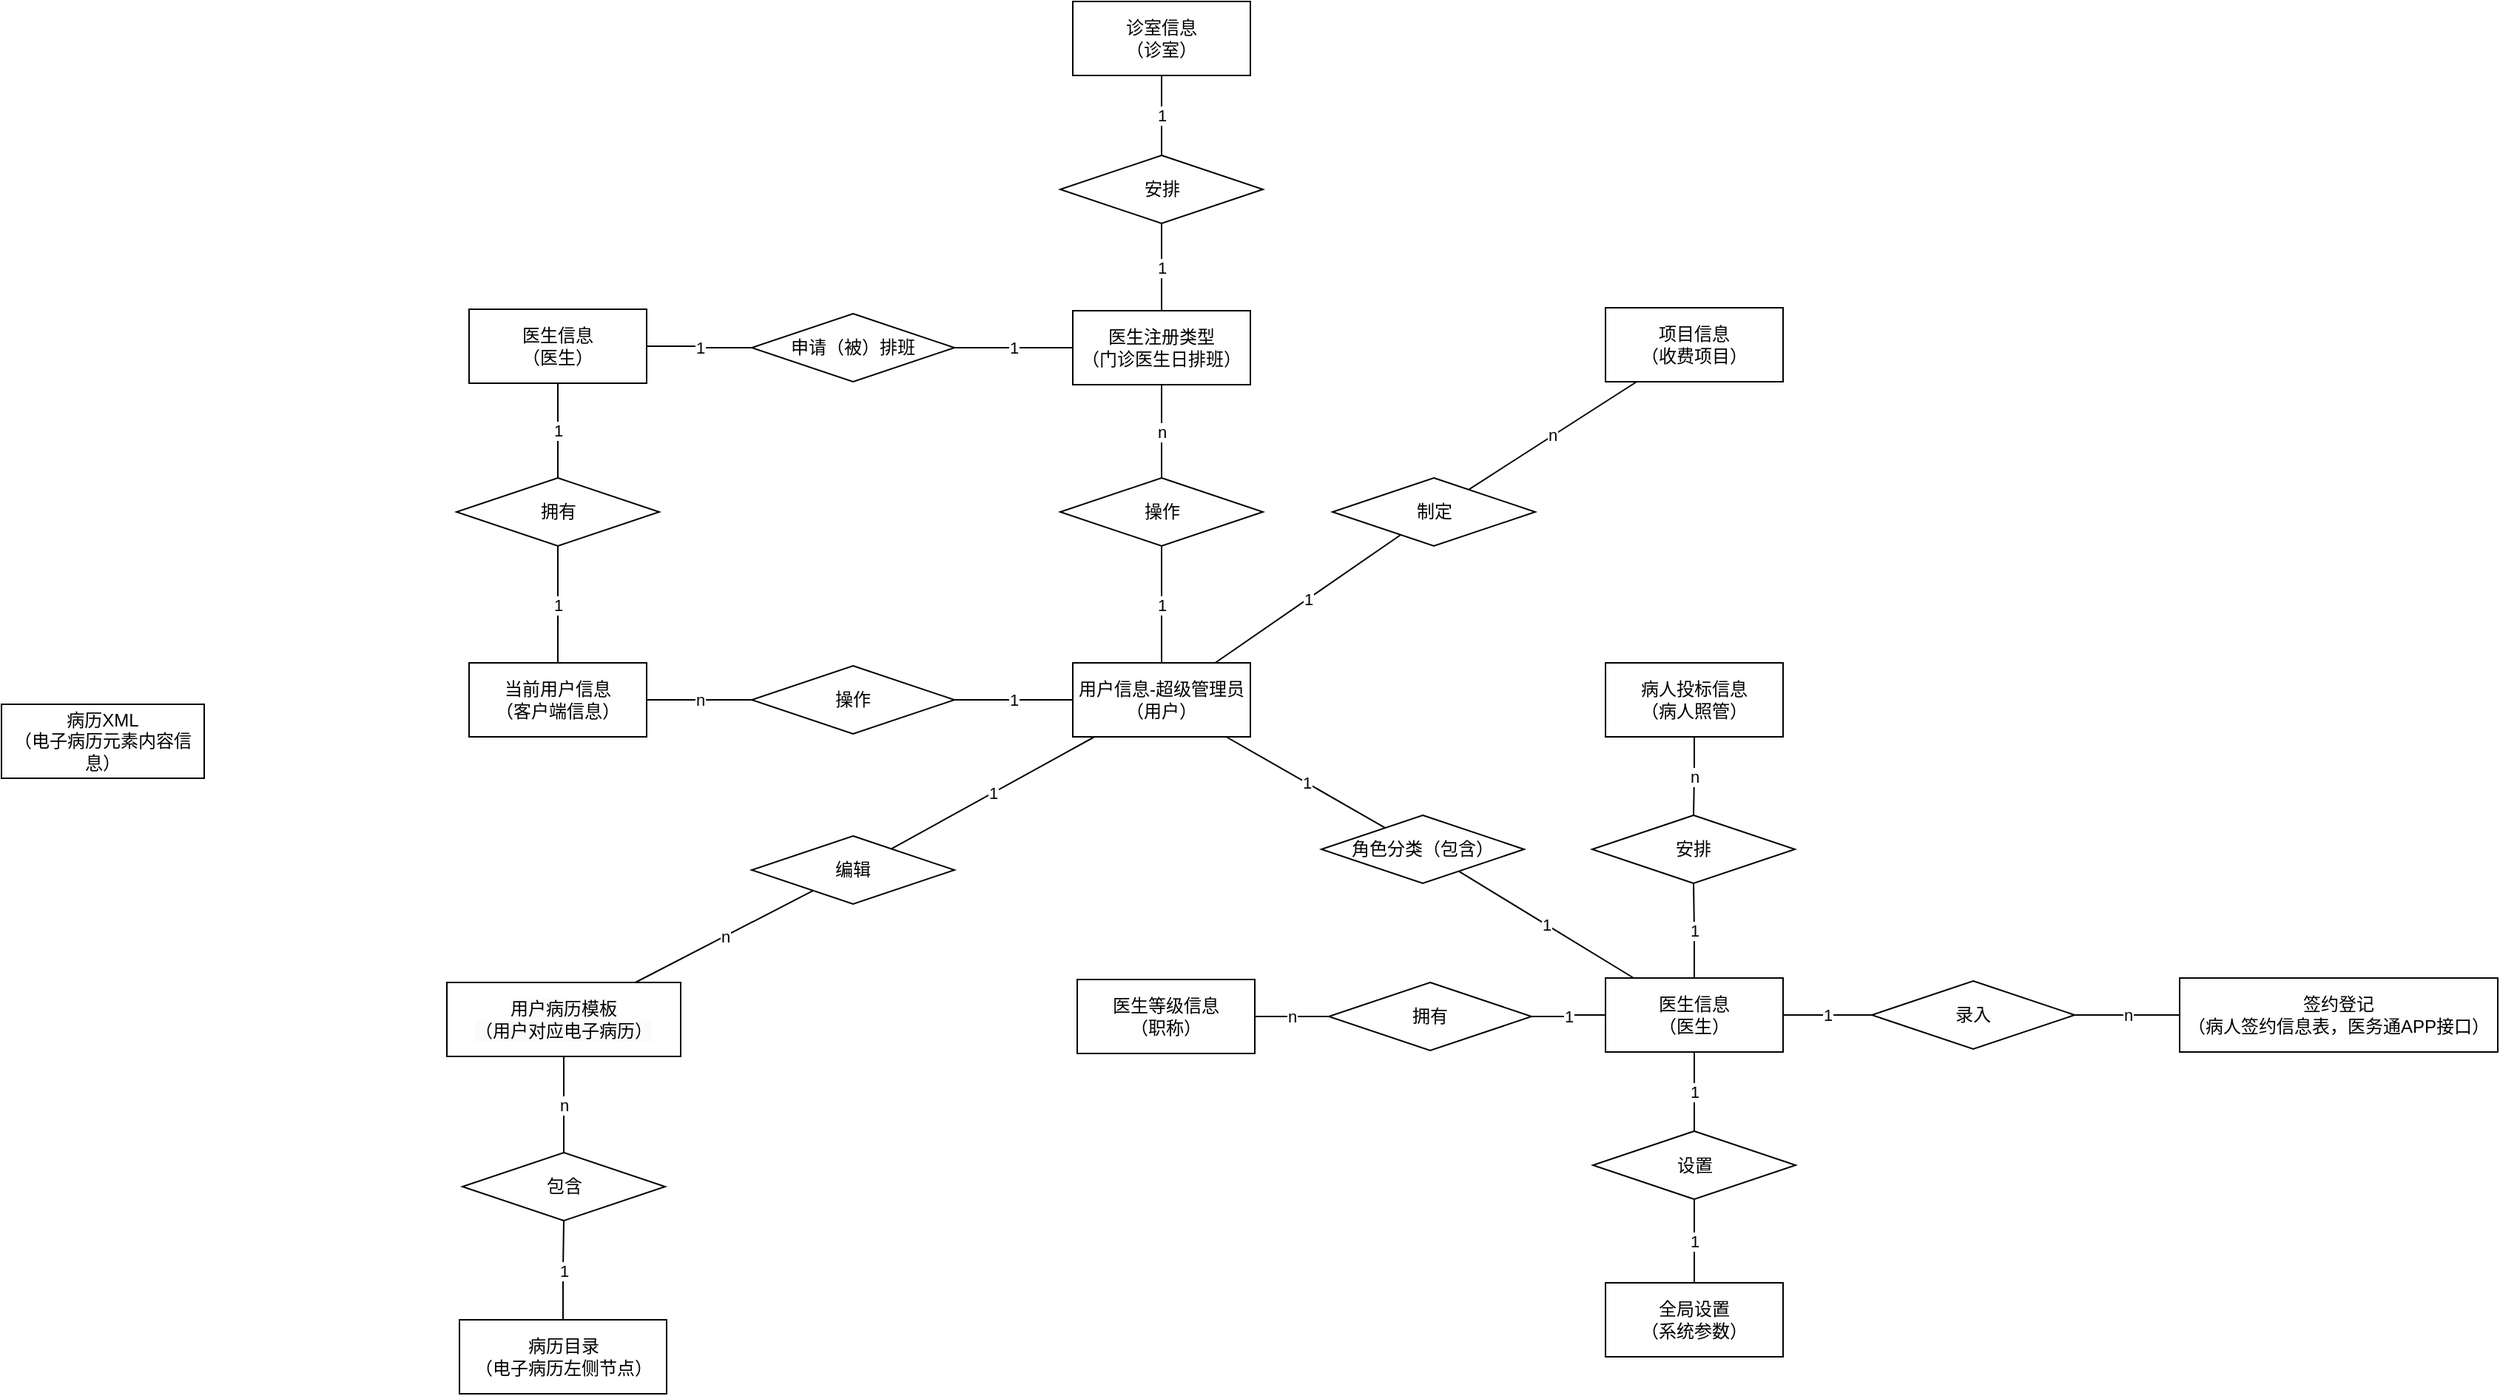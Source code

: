 <mxfile version="24.7.4">
  <diagram name="第 1 页" id="78033s9l0AK3vR_pznim">
    <mxGraphModel dx="3676" dy="2988" grid="0" gridSize="10" guides="1" tooltips="1" connect="1" arrows="1" fold="1" page="1" pageScale="1" pageWidth="827" pageHeight="1169" math="0" shadow="0">
      <root>
        <mxCell id="0" />
        <mxCell id="1" parent="0" />
        <mxCell id="rbatr0RZPFqrajTzZ2mt-5" value="1" style="edgeStyle=orthogonalEdgeStyle;rounded=0;orthogonalLoop=1;jettySize=auto;html=1;endArrow=none;endFill=0;" edge="1" parent="1" source="rbatr0RZPFqrajTzZ2mt-1" target="rbatr0RZPFqrajTzZ2mt-4">
          <mxGeometry relative="1" as="geometry" />
        </mxCell>
        <mxCell id="rbatr0RZPFqrajTzZ2mt-10" value="1" style="edgeStyle=orthogonalEdgeStyle;rounded=0;orthogonalLoop=1;jettySize=auto;html=1;endArrow=none;endFill=0;" edge="1" parent="1" source="rbatr0RZPFqrajTzZ2mt-1" target="rbatr0RZPFqrajTzZ2mt-9">
          <mxGeometry relative="1" as="geometry" />
        </mxCell>
        <mxCell id="rbatr0RZPFqrajTzZ2mt-14" value="1" style="edgeStyle=orthogonalEdgeStyle;rounded=0;orthogonalLoop=1;jettySize=auto;html=1;endArrow=none;endFill=0;" edge="1" parent="1" source="rbatr0RZPFqrajTzZ2mt-1" target="rbatr0RZPFqrajTzZ2mt-13">
          <mxGeometry relative="1" as="geometry" />
        </mxCell>
        <mxCell id="rbatr0RZPFqrajTzZ2mt-19" value="1" style="edgeStyle=orthogonalEdgeStyle;rounded=0;orthogonalLoop=1;jettySize=auto;html=1;endArrow=none;endFill=0;" edge="1" parent="1" source="rbatr0RZPFqrajTzZ2mt-1" target="rbatr0RZPFqrajTzZ2mt-18">
          <mxGeometry relative="1" as="geometry" />
        </mxCell>
        <mxCell id="rbatr0RZPFqrajTzZ2mt-1" value="&lt;div&gt;&lt;span style=&quot;background-color: initial;&quot;&gt;医生信息&lt;/span&gt;&lt;/div&gt;&lt;div&gt;（医生）&lt;/div&gt;" style="rounded=0;whiteSpace=wrap;html=1;" vertex="1" parent="1">
          <mxGeometry x="-681" y="-711" width="120" height="50" as="geometry" />
        </mxCell>
        <mxCell id="rbatr0RZPFqrajTzZ2mt-3" value="签约登记&lt;div&gt;（病人签约信息表，医务通APP接口）&lt;/div&gt;" style="rounded=0;whiteSpace=wrap;html=1;" vertex="1" parent="1">
          <mxGeometry x="-293" y="-711" width="215" height="50" as="geometry" />
        </mxCell>
        <mxCell id="rbatr0RZPFqrajTzZ2mt-6" value="n" style="edgeStyle=orthogonalEdgeStyle;rounded=0;orthogonalLoop=1;jettySize=auto;html=1;endArrow=none;endFill=0;" edge="1" parent="1" source="rbatr0RZPFqrajTzZ2mt-4" target="rbatr0RZPFqrajTzZ2mt-3">
          <mxGeometry relative="1" as="geometry" />
        </mxCell>
        <mxCell id="rbatr0RZPFqrajTzZ2mt-4" value="录入" style="rhombus;whiteSpace=wrap;html=1;" vertex="1" parent="1">
          <mxGeometry x="-501" y="-709" width="137" height="46" as="geometry" />
        </mxCell>
        <mxCell id="rbatr0RZPFqrajTzZ2mt-8" value="全局设置&lt;div&gt;（系统参数）&lt;/div&gt;" style="rounded=0;whiteSpace=wrap;html=1;" vertex="1" parent="1">
          <mxGeometry x="-681" y="-505" width="120" height="50" as="geometry" />
        </mxCell>
        <mxCell id="rbatr0RZPFqrajTzZ2mt-11" value="1" style="edgeStyle=orthogonalEdgeStyle;rounded=0;orthogonalLoop=1;jettySize=auto;html=1;endArrow=none;endFill=0;" edge="1" parent="1" source="rbatr0RZPFqrajTzZ2mt-9" target="rbatr0RZPFqrajTzZ2mt-8">
          <mxGeometry relative="1" as="geometry" />
        </mxCell>
        <mxCell id="rbatr0RZPFqrajTzZ2mt-9" value="设置" style="rhombus;whiteSpace=wrap;html=1;" vertex="1" parent="1">
          <mxGeometry x="-689.5" y="-607.5" width="137" height="46" as="geometry" />
        </mxCell>
        <mxCell id="rbatr0RZPFqrajTzZ2mt-12" value="医生等级信息&lt;div&gt;（职称）&lt;/div&gt;" style="rounded=0;whiteSpace=wrap;html=1;" vertex="1" parent="1">
          <mxGeometry x="-1038" y="-710" width="120" height="50" as="geometry" />
        </mxCell>
        <mxCell id="rbatr0RZPFqrajTzZ2mt-15" value="n" style="edgeStyle=orthogonalEdgeStyle;rounded=0;orthogonalLoop=1;jettySize=auto;html=1;endArrow=none;endFill=0;" edge="1" parent="1" source="rbatr0RZPFqrajTzZ2mt-13" target="rbatr0RZPFqrajTzZ2mt-12">
          <mxGeometry relative="1" as="geometry" />
        </mxCell>
        <mxCell id="rbatr0RZPFqrajTzZ2mt-13" value="拥有" style="rhombus;whiteSpace=wrap;html=1;" vertex="1" parent="1">
          <mxGeometry x="-868" y="-708" width="137" height="46" as="geometry" />
        </mxCell>
        <mxCell id="rbatr0RZPFqrajTzZ2mt-20" value="n" style="edgeStyle=orthogonalEdgeStyle;rounded=0;orthogonalLoop=1;jettySize=auto;html=1;endArrow=none;endFill=0;" edge="1" parent="1" source="rbatr0RZPFqrajTzZ2mt-17" target="rbatr0RZPFqrajTzZ2mt-18">
          <mxGeometry relative="1" as="geometry" />
        </mxCell>
        <mxCell id="rbatr0RZPFqrajTzZ2mt-17" value="病人投标信息&lt;div&gt;（病人照管）&lt;/div&gt;" style="rounded=0;whiteSpace=wrap;html=1;" vertex="1" parent="1">
          <mxGeometry x="-681" y="-924" width="120" height="50" as="geometry" />
        </mxCell>
        <mxCell id="rbatr0RZPFqrajTzZ2mt-18" value="安排" style="rhombus;whiteSpace=wrap;html=1;" vertex="1" parent="1">
          <mxGeometry x="-690" y="-821" width="137" height="46" as="geometry" />
        </mxCell>
        <mxCell id="rbatr0RZPFqrajTzZ2mt-23" value="1" style="rounded=0;orthogonalLoop=1;jettySize=auto;html=1;endArrow=none;endFill=0;" edge="1" parent="1" source="rbatr0RZPFqrajTzZ2mt-21" target="rbatr0RZPFqrajTzZ2mt-22">
          <mxGeometry relative="1" as="geometry" />
        </mxCell>
        <mxCell id="rbatr0RZPFqrajTzZ2mt-27" value="1" style="edgeStyle=orthogonalEdgeStyle;rounded=0;orthogonalLoop=1;jettySize=auto;html=1;endArrow=none;endFill=0;" edge="1" parent="1" source="rbatr0RZPFqrajTzZ2mt-21" target="rbatr0RZPFqrajTzZ2mt-26">
          <mxGeometry relative="1" as="geometry" />
        </mxCell>
        <mxCell id="rbatr0RZPFqrajTzZ2mt-35" value="1" style="edgeStyle=orthogonalEdgeStyle;rounded=0;orthogonalLoop=1;jettySize=auto;html=1;endArrow=none;endFill=0;" edge="1" parent="1" source="rbatr0RZPFqrajTzZ2mt-21" target="rbatr0RZPFqrajTzZ2mt-34">
          <mxGeometry relative="1" as="geometry" />
        </mxCell>
        <mxCell id="rbatr0RZPFqrajTzZ2mt-47" value="1" style="rounded=0;orthogonalLoop=1;jettySize=auto;html=1;endArrow=none;endFill=0;" edge="1" parent="1" source="rbatr0RZPFqrajTzZ2mt-21" target="rbatr0RZPFqrajTzZ2mt-46">
          <mxGeometry relative="1" as="geometry" />
        </mxCell>
        <mxCell id="rbatr0RZPFqrajTzZ2mt-51" value="1" style="rounded=0;orthogonalLoop=1;jettySize=auto;html=1;endArrow=none;endFill=0;" edge="1" parent="1" source="rbatr0RZPFqrajTzZ2mt-21" target="rbatr0RZPFqrajTzZ2mt-50">
          <mxGeometry relative="1" as="geometry" />
        </mxCell>
        <mxCell id="rbatr0RZPFqrajTzZ2mt-21" value="用户信息-超级管理员&lt;div&gt;（用户）&lt;/div&gt;" style="rounded=0;whiteSpace=wrap;html=1;" vertex="1" parent="1">
          <mxGeometry x="-1041" y="-924" width="120" height="50" as="geometry" />
        </mxCell>
        <mxCell id="rbatr0RZPFqrajTzZ2mt-24" value="1" style="rounded=0;orthogonalLoop=1;jettySize=auto;html=1;endArrow=none;endFill=0;" edge="1" parent="1" source="rbatr0RZPFqrajTzZ2mt-22" target="rbatr0RZPFqrajTzZ2mt-1">
          <mxGeometry relative="1" as="geometry" />
        </mxCell>
        <mxCell id="rbatr0RZPFqrajTzZ2mt-22" value="角色分类（包含）" style="rhombus;whiteSpace=wrap;html=1;" vertex="1" parent="1">
          <mxGeometry x="-873" y="-821" width="137" height="46" as="geometry" />
        </mxCell>
        <mxCell id="rbatr0RZPFqrajTzZ2mt-28" value="n" style="edgeStyle=orthogonalEdgeStyle;rounded=0;orthogonalLoop=1;jettySize=auto;html=1;endArrow=none;endFill=0;" edge="1" parent="1" source="rbatr0RZPFqrajTzZ2mt-25" target="rbatr0RZPFqrajTzZ2mt-26">
          <mxGeometry relative="1" as="geometry" />
        </mxCell>
        <mxCell id="rbatr0RZPFqrajTzZ2mt-25" value="当前用户信息&lt;div&gt;（客户端信息）&lt;/div&gt;" style="rounded=0;whiteSpace=wrap;html=1;" vertex="1" parent="1">
          <mxGeometry x="-1449" y="-924" width="120" height="50" as="geometry" />
        </mxCell>
        <mxCell id="rbatr0RZPFqrajTzZ2mt-26" value="操作" style="rhombus;whiteSpace=wrap;html=1;" vertex="1" parent="1">
          <mxGeometry x="-1258" y="-922" width="137" height="46" as="geometry" />
        </mxCell>
        <mxCell id="rbatr0RZPFqrajTzZ2mt-31" value="1" style="edgeStyle=orthogonalEdgeStyle;rounded=0;orthogonalLoop=1;jettySize=auto;html=1;endArrow=none;endFill=0;" edge="1" parent="1" source="rbatr0RZPFqrajTzZ2mt-29" target="rbatr0RZPFqrajTzZ2mt-30">
          <mxGeometry relative="1" as="geometry" />
        </mxCell>
        <mxCell id="rbatr0RZPFqrajTzZ2mt-38" value="1" style="edgeStyle=orthogonalEdgeStyle;rounded=0;orthogonalLoop=1;jettySize=auto;html=1;endArrow=none;endFill=0;" edge="1" parent="1" source="rbatr0RZPFqrajTzZ2mt-29" target="rbatr0RZPFqrajTzZ2mt-37">
          <mxGeometry relative="1" as="geometry" />
        </mxCell>
        <mxCell id="rbatr0RZPFqrajTzZ2mt-29" value="&lt;div&gt;&lt;span style=&quot;background-color: initial;&quot;&gt;医生信息&lt;/span&gt;&lt;/div&gt;&lt;div&gt;（医生）&lt;/div&gt;" style="rounded=0;whiteSpace=wrap;html=1;" vertex="1" parent="1">
          <mxGeometry x="-1449" y="-1163" width="120" height="50" as="geometry" />
        </mxCell>
        <mxCell id="rbatr0RZPFqrajTzZ2mt-32" value="1" style="edgeStyle=orthogonalEdgeStyle;rounded=0;orthogonalLoop=1;jettySize=auto;html=1;endArrow=none;endFill=0;" edge="1" parent="1" source="rbatr0RZPFqrajTzZ2mt-30" target="rbatr0RZPFqrajTzZ2mt-25">
          <mxGeometry relative="1" as="geometry" />
        </mxCell>
        <mxCell id="rbatr0RZPFqrajTzZ2mt-30" value="拥有" style="rhombus;whiteSpace=wrap;html=1;" vertex="1" parent="1">
          <mxGeometry x="-1457.5" y="-1049" width="137" height="46" as="geometry" />
        </mxCell>
        <mxCell id="rbatr0RZPFqrajTzZ2mt-36" value="n" style="edgeStyle=orthogonalEdgeStyle;rounded=0;orthogonalLoop=1;jettySize=auto;html=1;endArrow=none;endFill=0;" edge="1" parent="1" source="rbatr0RZPFqrajTzZ2mt-33" target="rbatr0RZPFqrajTzZ2mt-34">
          <mxGeometry relative="1" as="geometry" />
        </mxCell>
        <mxCell id="rbatr0RZPFqrajTzZ2mt-40" value="1" style="edgeStyle=orthogonalEdgeStyle;rounded=0;orthogonalLoop=1;jettySize=auto;html=1;endArrow=none;endFill=0;" edge="1" parent="1" source="rbatr0RZPFqrajTzZ2mt-33" target="rbatr0RZPFqrajTzZ2mt-37">
          <mxGeometry relative="1" as="geometry" />
        </mxCell>
        <mxCell id="rbatr0RZPFqrajTzZ2mt-43" value="1" style="edgeStyle=orthogonalEdgeStyle;rounded=0;orthogonalLoop=1;jettySize=auto;html=1;endArrow=none;endFill=0;" edge="1" parent="1" source="rbatr0RZPFqrajTzZ2mt-33" target="rbatr0RZPFqrajTzZ2mt-42">
          <mxGeometry relative="1" as="geometry" />
        </mxCell>
        <mxCell id="rbatr0RZPFqrajTzZ2mt-33" value="医生注册类型&lt;div&gt;（门诊医生日排班）&lt;/div&gt;" style="rounded=0;whiteSpace=wrap;html=1;" vertex="1" parent="1">
          <mxGeometry x="-1041" y="-1162" width="120" height="50" as="geometry" />
        </mxCell>
        <mxCell id="rbatr0RZPFqrajTzZ2mt-34" value="操作" style="rhombus;whiteSpace=wrap;html=1;" vertex="1" parent="1">
          <mxGeometry x="-1049.5" y="-1049" width="137" height="46" as="geometry" />
        </mxCell>
        <mxCell id="rbatr0RZPFqrajTzZ2mt-37" value="申请（被）排班" style="rhombus;whiteSpace=wrap;html=1;" vertex="1" parent="1">
          <mxGeometry x="-1258" y="-1160" width="137" height="46" as="geometry" />
        </mxCell>
        <mxCell id="rbatr0RZPFqrajTzZ2mt-44" value="1" style="edgeStyle=orthogonalEdgeStyle;rounded=0;orthogonalLoop=1;jettySize=auto;html=1;endArrow=none;endFill=0;" edge="1" parent="1" source="rbatr0RZPFqrajTzZ2mt-41" target="rbatr0RZPFqrajTzZ2mt-42">
          <mxGeometry relative="1" as="geometry" />
        </mxCell>
        <mxCell id="rbatr0RZPFqrajTzZ2mt-41" value="诊室信息&lt;div&gt;（诊室）&lt;/div&gt;" style="rounded=0;whiteSpace=wrap;html=1;" vertex="1" parent="1">
          <mxGeometry x="-1041" y="-1371" width="120" height="50" as="geometry" />
        </mxCell>
        <mxCell id="rbatr0RZPFqrajTzZ2mt-42" value="安排" style="rhombus;whiteSpace=wrap;html=1;" vertex="1" parent="1">
          <mxGeometry x="-1049.5" y="-1267" width="137" height="46" as="geometry" />
        </mxCell>
        <mxCell id="rbatr0RZPFqrajTzZ2mt-48" value="n" style="rounded=0;orthogonalLoop=1;jettySize=auto;html=1;endArrow=none;endFill=0;" edge="1" parent="1" source="rbatr0RZPFqrajTzZ2mt-45" target="rbatr0RZPFqrajTzZ2mt-46">
          <mxGeometry relative="1" as="geometry" />
        </mxCell>
        <mxCell id="rbatr0RZPFqrajTzZ2mt-45" value=" 项目信息&lt;div&gt;（收费项目）&lt;/div&gt;" style="rounded=0;whiteSpace=wrap;html=1;" vertex="1" parent="1">
          <mxGeometry x="-681" y="-1164" width="120" height="50" as="geometry" />
        </mxCell>
        <mxCell id="rbatr0RZPFqrajTzZ2mt-46" value="制定" style="rhombus;whiteSpace=wrap;html=1;" vertex="1" parent="1">
          <mxGeometry x="-865.5" y="-1049" width="137" height="46" as="geometry" />
        </mxCell>
        <mxCell id="rbatr0RZPFqrajTzZ2mt-57" value="n" style="edgeStyle=orthogonalEdgeStyle;rounded=0;orthogonalLoop=1;jettySize=auto;html=1;endArrow=none;endFill=0;" edge="1" parent="1" source="rbatr0RZPFqrajTzZ2mt-49" target="rbatr0RZPFqrajTzZ2mt-55">
          <mxGeometry relative="1" as="geometry" />
        </mxCell>
        <mxCell id="rbatr0RZPFqrajTzZ2mt-49" value="&lt;br&gt;&lt;span style=&quot;color: rgb(0, 0, 0); font-family: Helvetica; font-size: 12px; font-style: normal; font-variant-ligatures: normal; font-variant-caps: normal; font-weight: 400; letter-spacing: normal; orphans: 2; text-align: center; text-indent: 0px; text-transform: none; widows: 2; word-spacing: 0px; -webkit-text-stroke-width: 0px; white-space: normal; background-color: rgb(251, 251, 251); text-decoration-thickness: initial; text-decoration-style: initial; text-decoration-color: initial; display: inline !important; float: none;&quot;&gt;&lt;br&gt;&lt;/span&gt;&lt;div&gt;&lt;span style=&quot;color: rgb(0, 0, 0); font-family: Helvetica; font-size: 12px; font-style: normal; font-variant-ligatures: normal; font-variant-caps: normal; font-weight: 400; letter-spacing: normal; orphans: 2; text-align: center; text-indent: 0px; text-transform: none; widows: 2; word-spacing: 0px; -webkit-text-stroke-width: 0px; white-space: normal; background-color: rgb(251, 251, 251); text-decoration-thickness: initial; text-decoration-style: initial; text-decoration-color: initial; display: inline !important; float: none;&quot;&gt;用户病历模板&lt;/span&gt;&lt;div style=&quot;forced-color-adjust: none; color: rgb(0, 0, 0); font-family: Helvetica; font-size: 12px; font-style: normal; font-variant-ligatures: normal; font-variant-caps: normal; font-weight: 400; letter-spacing: normal; orphans: 2; text-align: center; text-indent: 0px; text-transform: none; widows: 2; word-spacing: 0px; -webkit-text-stroke-width: 0px; white-space: normal; background-color: rgb(251, 251, 251); text-decoration-thickness: initial; text-decoration-style: initial; text-decoration-color: initial;&quot;&gt;（用户对应电子病历）&lt;/div&gt;&lt;br&gt;&lt;br&gt;&lt;/div&gt;" style="rounded=0;whiteSpace=wrap;html=1;" vertex="1" parent="1">
          <mxGeometry x="-1464" y="-708" width="158" height="50" as="geometry" />
        </mxCell>
        <mxCell id="rbatr0RZPFqrajTzZ2mt-52" value="n" style="rounded=0;orthogonalLoop=1;jettySize=auto;html=1;endArrow=none;endFill=0;" edge="1" parent="1" source="rbatr0RZPFqrajTzZ2mt-50" target="rbatr0RZPFqrajTzZ2mt-49">
          <mxGeometry relative="1" as="geometry" />
        </mxCell>
        <mxCell id="rbatr0RZPFqrajTzZ2mt-50" value="编辑" style="rhombus;whiteSpace=wrap;html=1;" vertex="1" parent="1">
          <mxGeometry x="-1258" y="-807" width="137" height="46" as="geometry" />
        </mxCell>
        <mxCell id="rbatr0RZPFqrajTzZ2mt-56" value="1" style="edgeStyle=orthogonalEdgeStyle;rounded=0;orthogonalLoop=1;jettySize=auto;html=1;endArrow=none;endFill=0;" edge="1" parent="1" source="rbatr0RZPFqrajTzZ2mt-53" target="rbatr0RZPFqrajTzZ2mt-55">
          <mxGeometry relative="1" as="geometry" />
        </mxCell>
        <mxCell id="rbatr0RZPFqrajTzZ2mt-53" value="病历目录&lt;div&gt;（电子病历左侧节点）&lt;/div&gt;" style="rounded=0;whiteSpace=wrap;html=1;" vertex="1" parent="1">
          <mxGeometry x="-1455.5" y="-480" width="140" height="50" as="geometry" />
        </mxCell>
        <mxCell id="rbatr0RZPFqrajTzZ2mt-54" value="病历XML&lt;br&gt;&lt;span style=&quot;background-color: initial;&quot;&gt;（电子病历元素内容信息）&lt;/span&gt;" style="rounded=0;whiteSpace=wrap;html=1;" vertex="1" parent="1">
          <mxGeometry x="-1765" y="-896" width="137" height="50" as="geometry" />
        </mxCell>
        <mxCell id="rbatr0RZPFqrajTzZ2mt-55" value="包含" style="rhombus;whiteSpace=wrap;html=1;" vertex="1" parent="1">
          <mxGeometry x="-1453.5" y="-593" width="137" height="46" as="geometry" />
        </mxCell>
      </root>
    </mxGraphModel>
  </diagram>
</mxfile>
